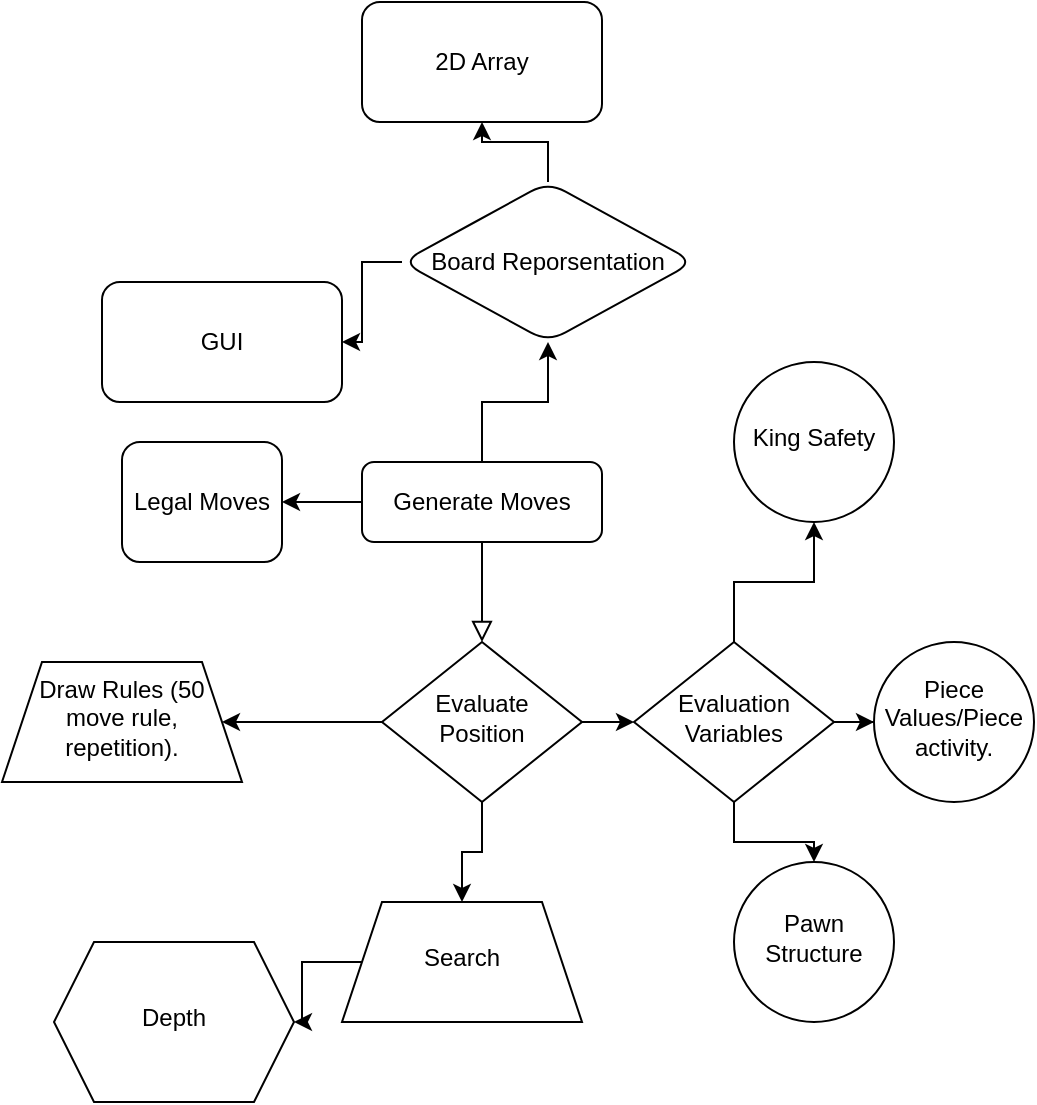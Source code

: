 <mxfile version="24.8.6">
  <diagram id="C5RBs43oDa-KdzZeNtuy" name="Page-1">
    <mxGraphModel dx="1004" dy="637" grid="1" gridSize="10" guides="1" tooltips="1" connect="1" arrows="1" fold="1" page="1" pageScale="1" pageWidth="827" pageHeight="1169" math="0" shadow="0">
      <root>
        <mxCell id="WIyWlLk6GJQsqaUBKTNV-0" />
        <mxCell id="WIyWlLk6GJQsqaUBKTNV-1" parent="WIyWlLk6GJQsqaUBKTNV-0" />
        <mxCell id="WIyWlLk6GJQsqaUBKTNV-2" value="" style="rounded=0;html=1;jettySize=auto;orthogonalLoop=1;fontSize=11;endArrow=block;endFill=0;endSize=8;strokeWidth=1;shadow=0;labelBackgroundColor=none;edgeStyle=orthogonalEdgeStyle;" parent="WIyWlLk6GJQsqaUBKTNV-1" source="WIyWlLk6GJQsqaUBKTNV-3" target="WIyWlLk6GJQsqaUBKTNV-6" edge="1">
          <mxGeometry relative="1" as="geometry" />
        </mxCell>
        <mxCell id="6Yib5U76KsZDdD50bOUT-24" value="" style="edgeStyle=orthogonalEdgeStyle;rounded=0;orthogonalLoop=1;jettySize=auto;html=1;" edge="1" parent="WIyWlLk6GJQsqaUBKTNV-1" source="WIyWlLk6GJQsqaUBKTNV-3" target="6Yib5U76KsZDdD50bOUT-23">
          <mxGeometry relative="1" as="geometry" />
        </mxCell>
        <mxCell id="6Yib5U76KsZDdD50bOUT-26" value="" style="edgeStyle=orthogonalEdgeStyle;rounded=0;orthogonalLoop=1;jettySize=auto;html=1;" edge="1" parent="WIyWlLk6GJQsqaUBKTNV-1" source="WIyWlLk6GJQsqaUBKTNV-3" target="6Yib5U76KsZDdD50bOUT-25">
          <mxGeometry relative="1" as="geometry" />
        </mxCell>
        <mxCell id="WIyWlLk6GJQsqaUBKTNV-3" value="Generate Moves" style="rounded=1;whiteSpace=wrap;html=1;fontSize=12;glass=0;strokeWidth=1;shadow=0;" parent="WIyWlLk6GJQsqaUBKTNV-1" vertex="1">
          <mxGeometry x="284" y="270" width="120" height="40" as="geometry" />
        </mxCell>
        <mxCell id="6Yib5U76KsZDdD50bOUT-3" value="" style="edgeStyle=orthogonalEdgeStyle;rounded=0;orthogonalLoop=1;jettySize=auto;html=1;" edge="1" parent="WIyWlLk6GJQsqaUBKTNV-1" source="WIyWlLk6GJQsqaUBKTNV-6" target="6Yib5U76KsZDdD50bOUT-2">
          <mxGeometry relative="1" as="geometry" />
        </mxCell>
        <mxCell id="6Yib5U76KsZDdD50bOUT-17" value="" style="edgeStyle=orthogonalEdgeStyle;rounded=0;orthogonalLoop=1;jettySize=auto;html=1;" edge="1" parent="WIyWlLk6GJQsqaUBKTNV-1" source="WIyWlLk6GJQsqaUBKTNV-6" target="6Yib5U76KsZDdD50bOUT-16">
          <mxGeometry relative="1" as="geometry" />
        </mxCell>
        <mxCell id="6Yib5U76KsZDdD50bOUT-34" value="" style="edgeStyle=orthogonalEdgeStyle;rounded=0;orthogonalLoop=1;jettySize=auto;html=1;" edge="1" parent="WIyWlLk6GJQsqaUBKTNV-1" source="WIyWlLk6GJQsqaUBKTNV-6" target="6Yib5U76KsZDdD50bOUT-33">
          <mxGeometry relative="1" as="geometry" />
        </mxCell>
        <mxCell id="WIyWlLk6GJQsqaUBKTNV-6" value="Evaluate Position" style="rhombus;whiteSpace=wrap;html=1;shadow=0;fontFamily=Helvetica;fontSize=12;align=center;strokeWidth=1;spacing=6;spacingTop=-4;" parent="WIyWlLk6GJQsqaUBKTNV-1" vertex="1">
          <mxGeometry x="294" y="360" width="100" height="80" as="geometry" />
        </mxCell>
        <mxCell id="6Yib5U76KsZDdD50bOUT-9" value="" style="edgeStyle=orthogonalEdgeStyle;rounded=0;orthogonalLoop=1;jettySize=auto;html=1;entryX=0;entryY=0.5;entryDx=0;entryDy=0;" edge="1" parent="WIyWlLk6GJQsqaUBKTNV-1" source="6Yib5U76KsZDdD50bOUT-2" target="6Yib5U76KsZDdD50bOUT-8">
          <mxGeometry relative="1" as="geometry">
            <mxPoint x="570" y="400" as="targetPoint" />
          </mxGeometry>
        </mxCell>
        <mxCell id="6Yib5U76KsZDdD50bOUT-11" value="" style="edgeStyle=orthogonalEdgeStyle;rounded=0;orthogonalLoop=1;jettySize=auto;html=1;" edge="1" parent="WIyWlLk6GJQsqaUBKTNV-1" source="6Yib5U76KsZDdD50bOUT-2" target="6Yib5U76KsZDdD50bOUT-10">
          <mxGeometry relative="1" as="geometry" />
        </mxCell>
        <mxCell id="6Yib5U76KsZDdD50bOUT-13" value="" style="edgeStyle=orthogonalEdgeStyle;rounded=0;orthogonalLoop=1;jettySize=auto;html=1;" edge="1" parent="WIyWlLk6GJQsqaUBKTNV-1" source="6Yib5U76KsZDdD50bOUT-2" target="6Yib5U76KsZDdD50bOUT-12">
          <mxGeometry relative="1" as="geometry" />
        </mxCell>
        <mxCell id="6Yib5U76KsZDdD50bOUT-2" value="Evaluation Variables" style="rhombus;whiteSpace=wrap;html=1;shadow=0;fontFamily=Helvetica;fontSize=12;align=center;strokeWidth=1;spacing=6;spacingTop=-4;" vertex="1" parent="WIyWlLk6GJQsqaUBKTNV-1">
          <mxGeometry x="420" y="360" width="100" height="80" as="geometry" />
        </mxCell>
        <mxCell id="6Yib5U76KsZDdD50bOUT-8" value="Piece Values/Piece activity." style="ellipse;whiteSpace=wrap;html=1;shadow=0;strokeWidth=1;spacing=6;spacingTop=-4;" vertex="1" parent="WIyWlLk6GJQsqaUBKTNV-1">
          <mxGeometry x="540" y="360" width="80" height="80" as="geometry" />
        </mxCell>
        <mxCell id="6Yib5U76KsZDdD50bOUT-10" value="King Safety" style="ellipse;whiteSpace=wrap;html=1;shadow=0;strokeWidth=1;spacing=6;spacingTop=-4;" vertex="1" parent="WIyWlLk6GJQsqaUBKTNV-1">
          <mxGeometry x="470" y="220" width="80" height="80" as="geometry" />
        </mxCell>
        <mxCell id="6Yib5U76KsZDdD50bOUT-12" value="Pawn Structure" style="ellipse;whiteSpace=wrap;html=1;shadow=0;strokeWidth=1;spacing=6;spacingTop=-4;" vertex="1" parent="WIyWlLk6GJQsqaUBKTNV-1">
          <mxGeometry x="470" y="470" width="80" height="80" as="geometry" />
        </mxCell>
        <mxCell id="6Yib5U76KsZDdD50bOUT-22" value="" style="edgeStyle=orthogonalEdgeStyle;rounded=0;orthogonalLoop=1;jettySize=auto;html=1;" edge="1" parent="WIyWlLk6GJQsqaUBKTNV-1" source="6Yib5U76KsZDdD50bOUT-16" target="6Yib5U76KsZDdD50bOUT-21">
          <mxGeometry relative="1" as="geometry" />
        </mxCell>
        <mxCell id="6Yib5U76KsZDdD50bOUT-16" value="Search" style="shape=trapezoid;perimeter=trapezoidPerimeter;whiteSpace=wrap;html=1;fixedSize=1;shadow=0;strokeWidth=1;spacing=6;spacingTop=-4;" vertex="1" parent="WIyWlLk6GJQsqaUBKTNV-1">
          <mxGeometry x="274" y="490" width="120" height="60" as="geometry" />
        </mxCell>
        <mxCell id="6Yib5U76KsZDdD50bOUT-21" value="Depth" style="shape=hexagon;perimeter=hexagonPerimeter2;whiteSpace=wrap;html=1;fixedSize=1;shadow=0;strokeWidth=1;spacing=6;spacingTop=-4;" vertex="1" parent="WIyWlLk6GJQsqaUBKTNV-1">
          <mxGeometry x="130" y="510" width="120" height="80" as="geometry" />
        </mxCell>
        <mxCell id="6Yib5U76KsZDdD50bOUT-23" value="Legal Moves" style="whiteSpace=wrap;html=1;rounded=1;glass=0;strokeWidth=1;shadow=0;" vertex="1" parent="WIyWlLk6GJQsqaUBKTNV-1">
          <mxGeometry x="164" y="260" width="80" height="60" as="geometry" />
        </mxCell>
        <mxCell id="6Yib5U76KsZDdD50bOUT-28" value="" style="edgeStyle=orthogonalEdgeStyle;rounded=0;orthogonalLoop=1;jettySize=auto;html=1;" edge="1" parent="WIyWlLk6GJQsqaUBKTNV-1" source="6Yib5U76KsZDdD50bOUT-25" target="6Yib5U76KsZDdD50bOUT-27">
          <mxGeometry relative="1" as="geometry" />
        </mxCell>
        <mxCell id="6Yib5U76KsZDdD50bOUT-31" value="" style="edgeStyle=orthogonalEdgeStyle;rounded=0;orthogonalLoop=1;jettySize=auto;html=1;" edge="1" parent="WIyWlLk6GJQsqaUBKTNV-1" source="6Yib5U76KsZDdD50bOUT-25" target="6Yib5U76KsZDdD50bOUT-30">
          <mxGeometry relative="1" as="geometry" />
        </mxCell>
        <mxCell id="6Yib5U76KsZDdD50bOUT-25" value="Board Reporsentation" style="rhombus;whiteSpace=wrap;html=1;rounded=1;glass=0;strokeWidth=1;shadow=0;" vertex="1" parent="WIyWlLk6GJQsqaUBKTNV-1">
          <mxGeometry x="304" y="130" width="146" height="80" as="geometry" />
        </mxCell>
        <mxCell id="6Yib5U76KsZDdD50bOUT-27" value="GUI" style="whiteSpace=wrap;html=1;rounded=1;glass=0;strokeWidth=1;shadow=0;" vertex="1" parent="WIyWlLk6GJQsqaUBKTNV-1">
          <mxGeometry x="154" y="180" width="120" height="60" as="geometry" />
        </mxCell>
        <mxCell id="6Yib5U76KsZDdD50bOUT-30" value="2D Array" style="whiteSpace=wrap;html=1;rounded=1;glass=0;strokeWidth=1;shadow=0;" vertex="1" parent="WIyWlLk6GJQsqaUBKTNV-1">
          <mxGeometry x="284" y="40" width="120" height="60" as="geometry" />
        </mxCell>
        <mxCell id="6Yib5U76KsZDdD50bOUT-33" value="Draw Rules (50 move rule, repetition)." style="shape=trapezoid;perimeter=trapezoidPerimeter;whiteSpace=wrap;html=1;fixedSize=1;shadow=0;strokeWidth=1;spacing=6;spacingTop=-4;" vertex="1" parent="WIyWlLk6GJQsqaUBKTNV-1">
          <mxGeometry x="104" y="370" width="120" height="60" as="geometry" />
        </mxCell>
      </root>
    </mxGraphModel>
  </diagram>
</mxfile>
